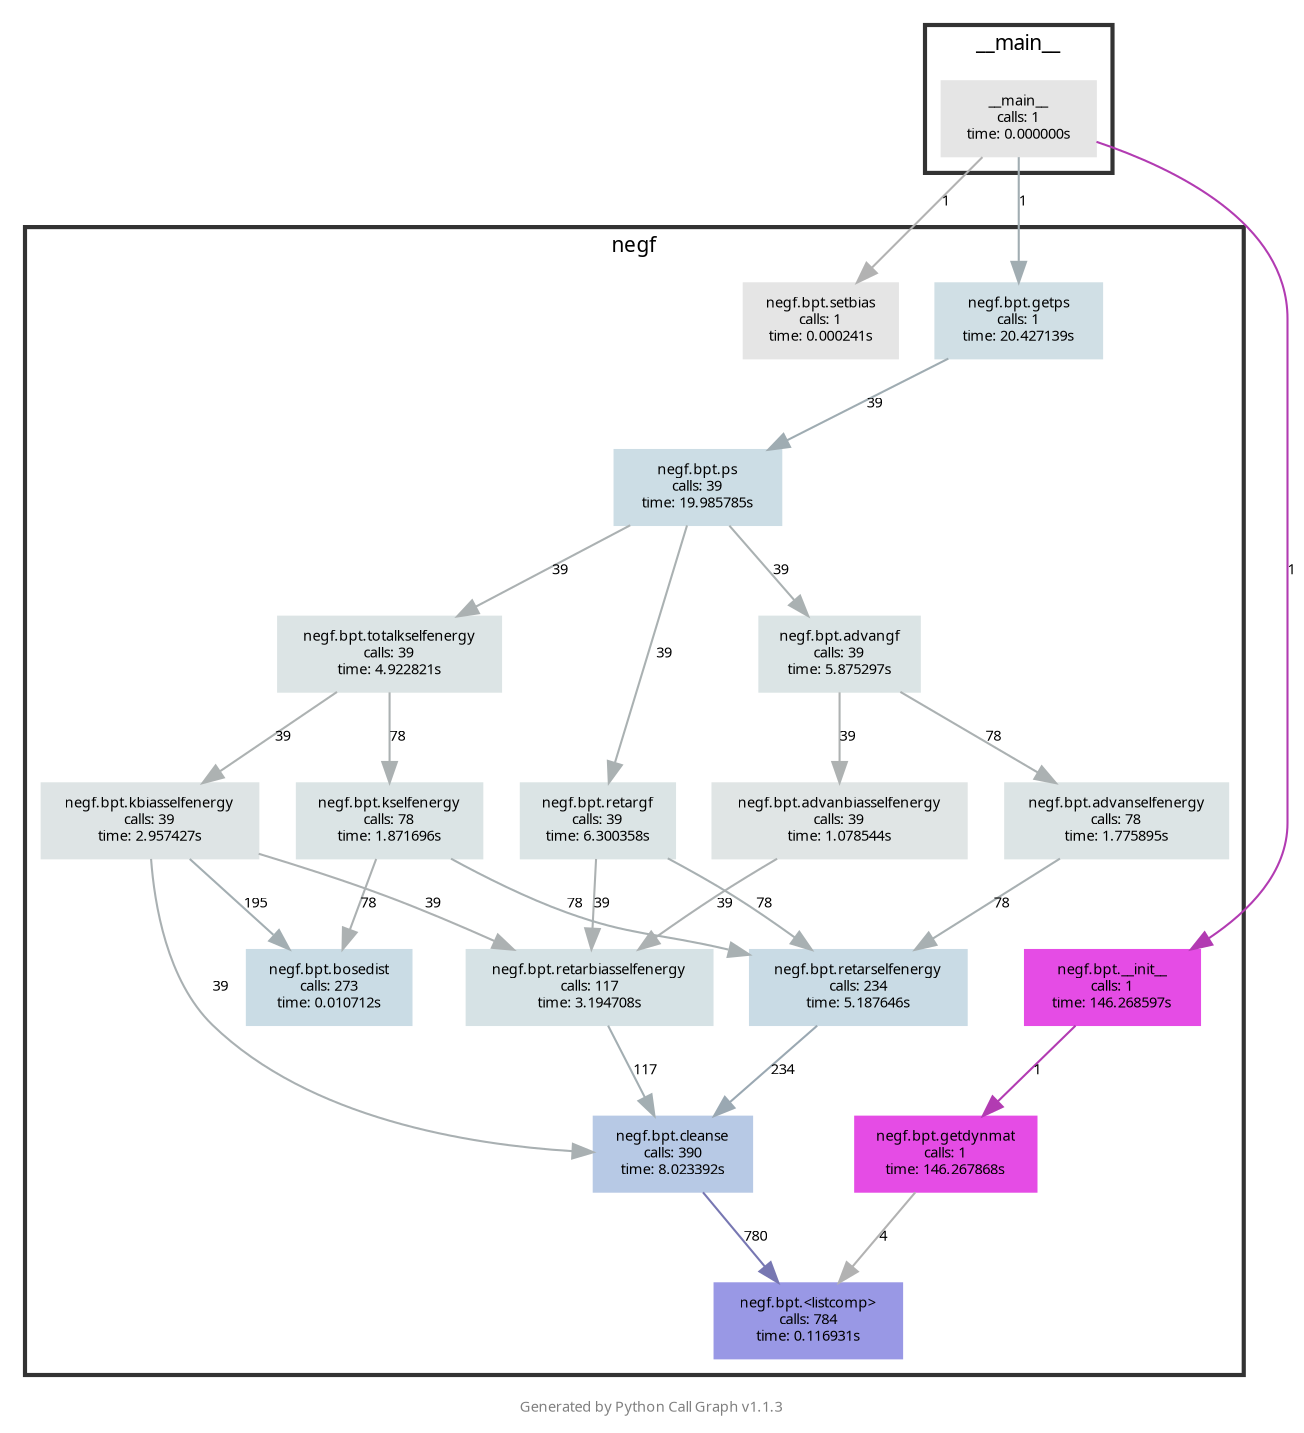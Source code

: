 digraph G {
	graph [bb="0,0,620,680",
		fontcolor="#0000007f",
		fontname=Verdana,
		fontsize=7,
		label="Generated by Python Call Graph v1.1.3",
		lheight=0.11,
		lp="310,8",
		lwidth=1.93,
		overlap=scalexy
	];
	node [fontcolor="#000000ff",
		fontname=Verdana,
		fontsize=7,
		label="\N",
		shape=rect,
		style=filled
	];
	edge [fontcolor="#000000ff",
		fontname=Verdana,
		fontsize=7
	];
	subgraph cluster___main__ {
		graph [bb="434,601,526,672",
			color="#000000cc",
			fontcolor=black,
			fontsize=10,
			label=__main__,
			lheight=0.15,
			lp="480,662.5",
			lwidth=0.64,
			style=bold
		];
		__main__		 [color="#e5e5e5ff",
			height=0.5,
			label="__main__\ncalls: 1\ntime: 0.000000s",
			pos="480,627",
			width=1.0347];
	}
	subgraph cluster_negf {
		graph [bb="8,24,595,575",
			color="#000000cc",
			fontcolor=black,
			fontsize=10,
			label=negf,
			lheight=0.15,
			lp="301.5,565.5",
			lwidth=0.31,
			style=bold
		];
		"negf.bpt.__init__"		 [color="#e54ce5ff",
			height=0.5,
			label="negf.bpt.__init__\ncalls: 1\ntime: 146.268597s",
			pos="527,210",
			width=1.1667];
		"negf.bpt.getdynmat"		 [color="#e54ce5ff",
			height=0.5,
			label="negf.bpt.getdynmat\ncalls: 1\ntime: 146.267868s",
			pos="424,130",
			width=1.2014];
		"negf.bpt.__init__" -> "negf.bpt.getdynmat"		 [color="#b23bb2ff",
			label=1,
			lp="480.5,170",
			pos="e,446.55,148.08 504.4,191.88 489.77,180.81 470.55,166.25 454.57,154.15"];
		"negf.bpt.<listcomp>"		 [color="#9998e5ff",
			height=0.5,
			label="negf.bpt.<listcomp>\ncalls: 784\ntime: 0.116931s",
			pos="352,50",
			width=1.2569];
		"negf.bpt.getdynmat" -> "negf.bpt.<listcomp>"		 [color="#b2b2b2ff",
			label=4,
			lp="392.5,90",
			pos="e,367.93,68.262 408.02,111.69 398.23,101.09 385.55,87.346 374.73,75.622"];
		"negf.bpt.setbias"		 [color="#e5e5e5ff",
			height=0.5,
			label="negf.bpt.setbias\ncalls: 1\ntime: 0.000241s",
			pos="384,530",
			width=1.0347];
		"negf.bpt.getps"		 [color="#d0dfe5ff",
			height=0.5,
			label="negf.bpt.getps\ncalls: 1\ntime: 20.427139s",
			pos="480,530",
			width=1.1111];
		"negf.bpt.ps"		 [color="#ccdde5ff",
			height=0.5,
			label="negf.bpt.ps\ncalls: 39\ntime: 19.985785s",
			pos="331,450",
			width=1.1111];
		"negf.bpt.getps" -> "negf.bpt.ps"		 [color="#9facb2ff",
			label=39,
			lp="414,490",
			pos="e,363.62,468.08 447.3,511.88 425.37,500.4 396.29,485.18 372.7,472.83"];
		"negf.bpt.retargf"		 [color="#dbe4e5ff",
			height=0.5,
			label="negf.bpt.retargf\ncalls: 39\ntime: 6.300358s",
			pos="283,290",
			width=1.0347];
		"negf.bpt.ps" -> "negf.bpt.retargf"		 [color="#aab1b2ff",
			label=39,
			lp="316,370",
			pos="e,288.22,308.19 325.77,431.79 317.44,404.37 301.08,350.53 291.19,317.96"];
		"negf.bpt.totalkselfenergy"		 [color="#dce4e5ff",
			height=0.5,
			label="negf.bpt.totalkselfenergy\ncalls: 39\ntime: 4.922821s",
			pos="183,370",
			width=1.4792];
		"negf.bpt.ps" -> "negf.bpt.totalkselfenergy"		 [color="#abb1b2ff",
			label=39,
			lp="267,410",
			pos="e,215.4,388.08 298.52,431.88 276.74,420.4 247.85,405.18 224.42,392.83"];
		"negf.bpt.advangf"		 [color="#dbe4e5ff",
			height=0.5,
			label="negf.bpt.advangf\ncalls: 39\ntime: 5.875297s",
			pos="400,370",
			width=1.0625];
		"negf.bpt.ps" -> "negf.bpt.advangf"		 [color="#aab1b2ff",
			label=39,
			lp="372,410",
			pos="e,384.73,388.26 346.31,431.69 355.6,421.19 367.62,407.61 377.92,395.96"];
		"negf.bpt.retarselfenergy"		 [color="#c9dbe5ff",
			height=0.5,
			label="negf.bpt.retarselfenergy\ncalls: 234\ntime: 5.187646s",
			pos="397,210",
			width=1.4444];
		"negf.bpt.retargf" -> "negf.bpt.retarselfenergy"		 [color="#a8b0b2ff",
			label=78,
			lp="357,250",
			pos="e,376.32,228.19 313.48,271.92 322.79,266.44 332.95,260.18 342,254 350.78,248 360,241.06 368.34,234.53"];
		"negf.bpt.retarbiasselfenergy"		 [color="#d6e2e5ff",
			height=0.5,
			label="negf.bpt.retarbiasselfenergy\ncalls: 117\ntime: 3.194708s",
			pos="267,210",
			width=1.6458];
		"negf.bpt.retargf" -> "negf.bpt.retarbiasselfenergy"		 [color="#acb1b2ff",
			label=39,
			lp="281,250",
			pos="e,270.54,228.26 279.45,271.69 277.44,261.89 274.88,249.42 272.61,238.33"];
		"negf.bpt.cleanse"		 [color="#b7c9e5ff",
			height=0.5,
			label="negf.bpt.cleanse\ncalls: 390\ntime: 8.023392s",
			pos="316,130",
			width=1.0556];
		"negf.bpt.retarselfenergy" -> "negf.bpt.cleanse"		 [color="#9aa8b2ff",
			label=234,
			lp="365,170",
			pos="e,333.93,148.26 379.02,191.69 367.91,180.98 353.47,167.08 341.22,155.29"];
		"negf.bpt.cleanse" -> "negf.bpt.<listcomp>"		 [color="#7777b2ff",
			label=780,
			lp="342,90",
			pos="e,344.03,68.262 323.99,111.69 328.6,101.69 334.5,88.906 339.7,77.651"];
		"negf.bpt.retarbiasselfenergy" -> "negf.bpt.cleanse"		 [color="#a3aeb2ff",
			label=117,
			lp="300,170",
			pos="e,305.16,148.26 277.87,191.69 284.28,181.49 292.51,168.39 299.69,156.97"];
		"negf.bpt.kselfenergy"		 [color="#dbe4e5ff",
			height=0.5,
			label="negf.bpt.kselfenergy\ncalls: 78\ntime: 1.871696s",
			pos="183,290",
			width=1.2292];
		"negf.bpt.totalkselfenergy" -> "negf.bpt.kselfenergy"		 [color="#abb1b2ff",
			label=78,
			lp="188,330",
			pos="e,183,308.26 183,351.69 183,341.89 183,329.42 183,318.33"];
		"negf.bpt.kbiasselfenergy"		 [color="#dee4e5ff",
			height=0.5,
			label="negf.bpt.kbiasselfenergy\ncalls: 39\ntime: 2.957427s",
			pos="68,290",
			width=1.4444];
		"negf.bpt.totalkselfenergy" -> "negf.bpt.kbiasselfenergy"		 [color="#adb2b2ff",
			label=39,
			lp="134,330",
			pos="e,93.178,308.08 157.76,351.88 141.29,340.71 119.58,325.99 101.64,313.82"];
		"negf.bpt.kselfenergy" -> "negf.bpt.retarselfenergy"		 [color="#a8b0b2ff",
			label=78,
			lp="266,250",
			pos="e,344.93,225.39 209.93,271.83 224.58,263.1 243.28,252.9 261,246 292.54,233.72 302.23,236.48 335,228 335.1,227.97 335.2,227.95 335.3\
,227.92"];
		"negf.bpt.bosedist"		 [color="#cadce5ff",
			height=0.5,
			label="negf.bpt.bosedist\ncalls: 273\ntime: 0.010712s",
			pos="148,210",
			width=1.0903];
		"negf.bpt.kselfenergy" -> "negf.bpt.bosedist"		 [color="#acb1b2ff",
			label=78,
			lp="172,250",
			pos="e,155.75,228.26 175.23,271.69 170.75,261.69 165.01,248.91 159.96,237.65"];
		"negf.bpt.kbiasselfenergy" -> "negf.bpt.bosedist"		 [color="#a3aeb2ff",
			label=195,
			lp="118,250",
			pos="e,130.3,228.26 85.755,271.69 96.733,260.98 110.99,247.08 123.09,235.29"];
		"negf.bpt.kbiasselfenergy" -> "negf.bpt.retarbiasselfenergy"		 [color="#acb1b2ff",
			label=39,
			lp="203,250",
			pos="e,235.71,228.19 120.11,273.75 144.02,266.57 169.57,258.59 181,254 196.25,247.87 212.48,240.1 226.7,232.85"];
		"negf.bpt.kbiasselfenergy" -> "negf.bpt.cleanse"		 [color="#a9b0b2ff",
			label=39,
			lp="94,210",
			pos="e,277.9,136.38 66.71,271.83 66.083,250.3 68.448,213.59 89,192 113.35,166.42 208.56,147.54 267.67,138"];
		"negf.bpt.advanselfenergy"		 [color="#dce4e5ff",
			height=0.5,
			label="negf.bpt.advanselfenergy\ncalls: 78\ntime: 1.775895s",
			pos="533,290",
			width=1.4792];
		"negf.bpt.advangf" -> "negf.bpt.advanselfenergy"		 [color="#abb1b2ff",
			label=78,
			lp="475,330",
			pos="e,503.88,308.08 429.19,351.88 448.59,340.5 474.26,325.45 495.22,313.16"];
		"negf.bpt.advanbiasselfenergy"		 [color="#e0e5e5ff",
			height=0.5,
			label="negf.bpt.advanbiasselfenergy\ncalls: 39\ntime: 1.078544s",
			pos="400,290",
			width=1.6944];
		"negf.bpt.advangf" -> "negf.bpt.advanbiasselfenergy"		 [color="#aeb2b2ff",
			label=39,
			lp="405,330",
			pos="e,400,308.26 400,351.69 400,341.89 400,329.42 400,318.33"];
		"negf.bpt.advanselfenergy" -> "negf.bpt.retarselfenergy"		 [color="#a8b0b2ff",
			label=78,
			lp="474,250",
			pos="e,426.78,228.08 503.15,271.88 483.31,260.5 457.06,245.45 435.63,233.16"];
		"negf.bpt.advanbiasselfenergy" -> "negf.bpt.retarbiasselfenergy"		 [color="#acb1b2ff",
			label=39,
			lp="333,250",
			pos="e,289.3,228.03 362.03,271.96 350.87,266.57 338.77,260.36 328,254 317.83,248 307.18,240.82 297.67,234.07"];
	}
	__main__ -> "negf.bpt.__init__"	 [color="#b23bb2ff",
		label=1,
		lp="617.5,410",
		pos="e,566.88,228.05 517.61,616.89 557.55,604.71 615,578.86 615,531 615,531 615,531 615,289 615,264.71 595.98,246.14 575.63,233.23"];
	__main__ -> "negf.bpt.setbias"	 [color="#b2b2b2ff",
		label=1,
		lp="445.5,587",
		pos="e,401.5,548.31 462.39,608.58 447.37,593.71 425.6,572.17 408.82,555.56"];
	__main__ -> "negf.bpt.getps"	 [color="#a1adb2ff",
		label=1,
		lp="482.5,587",
		pos="e,480,548.31 480,608.58 480,594.65 480,574.86 480,558.76"];
}
